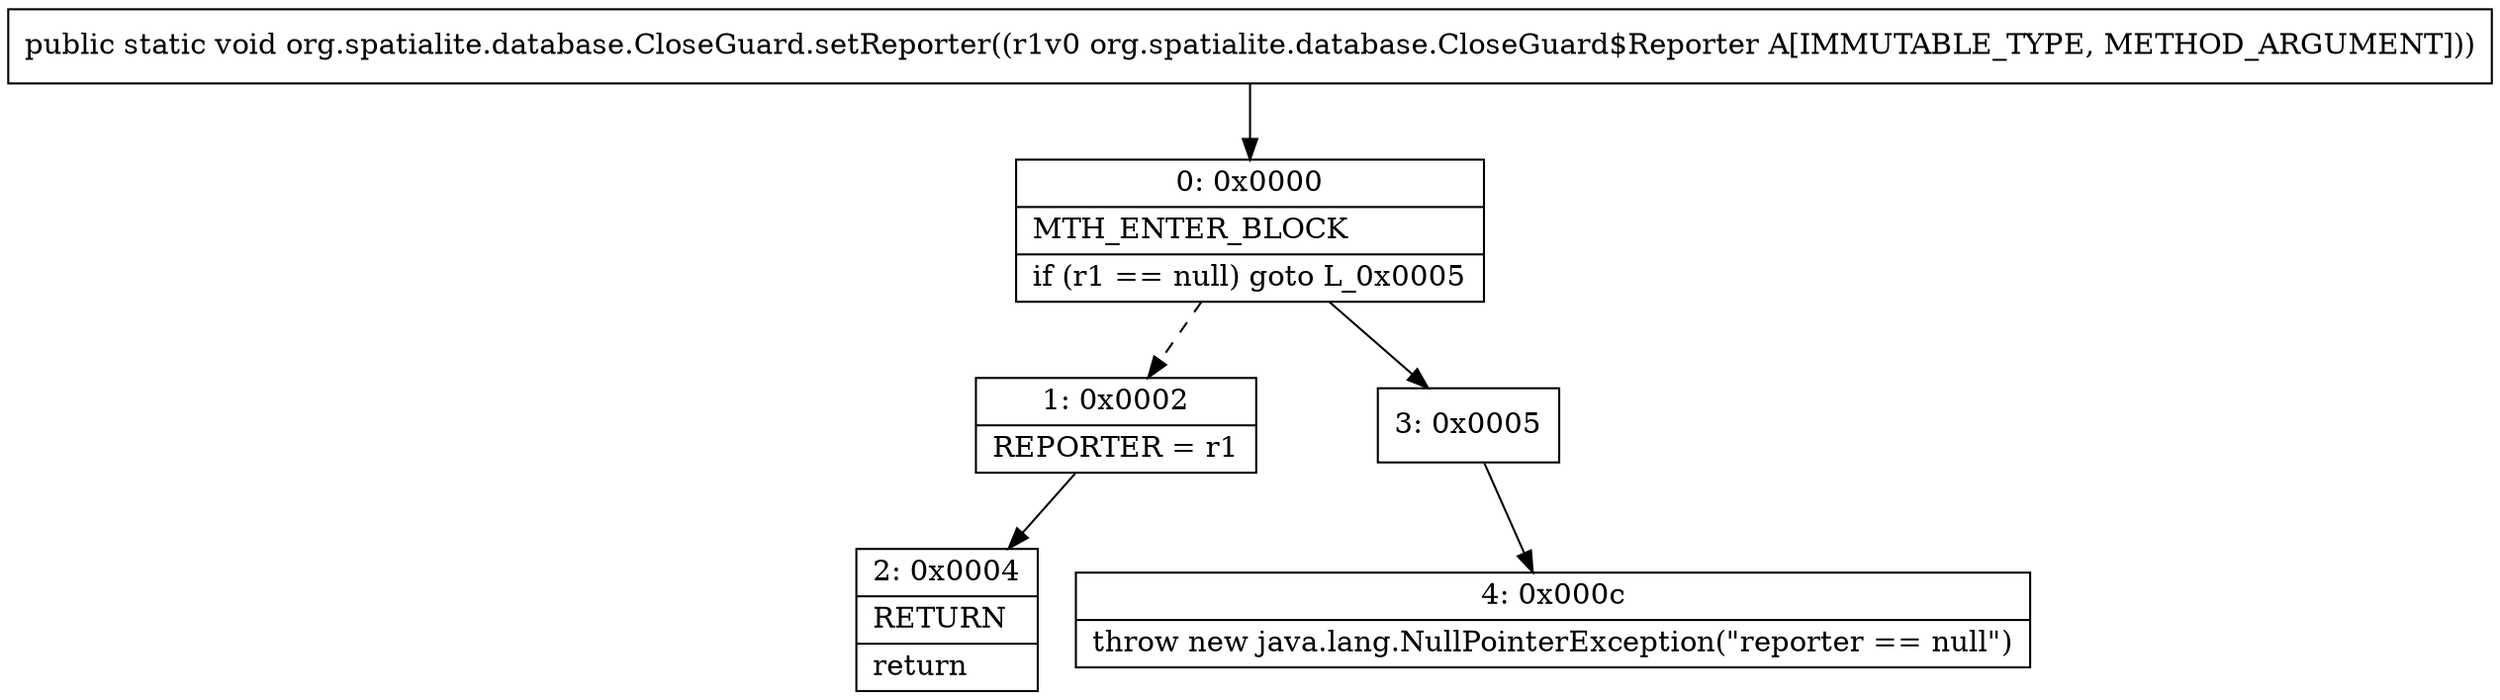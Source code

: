 digraph "CFG fororg.spatialite.database.CloseGuard.setReporter(Lorg\/spatialite\/database\/CloseGuard$Reporter;)V" {
Node_0 [shape=record,label="{0\:\ 0x0000|MTH_ENTER_BLOCK\l|if (r1 == null) goto L_0x0005\l}"];
Node_1 [shape=record,label="{1\:\ 0x0002|REPORTER = r1\l}"];
Node_2 [shape=record,label="{2\:\ 0x0004|RETURN\l|return\l}"];
Node_3 [shape=record,label="{3\:\ 0x0005}"];
Node_4 [shape=record,label="{4\:\ 0x000c|throw new java.lang.NullPointerException(\"reporter == null\")\l}"];
MethodNode[shape=record,label="{public static void org.spatialite.database.CloseGuard.setReporter((r1v0 org.spatialite.database.CloseGuard$Reporter A[IMMUTABLE_TYPE, METHOD_ARGUMENT])) }"];
MethodNode -> Node_0;
Node_0 -> Node_1[style=dashed];
Node_0 -> Node_3;
Node_1 -> Node_2;
Node_3 -> Node_4;
}

